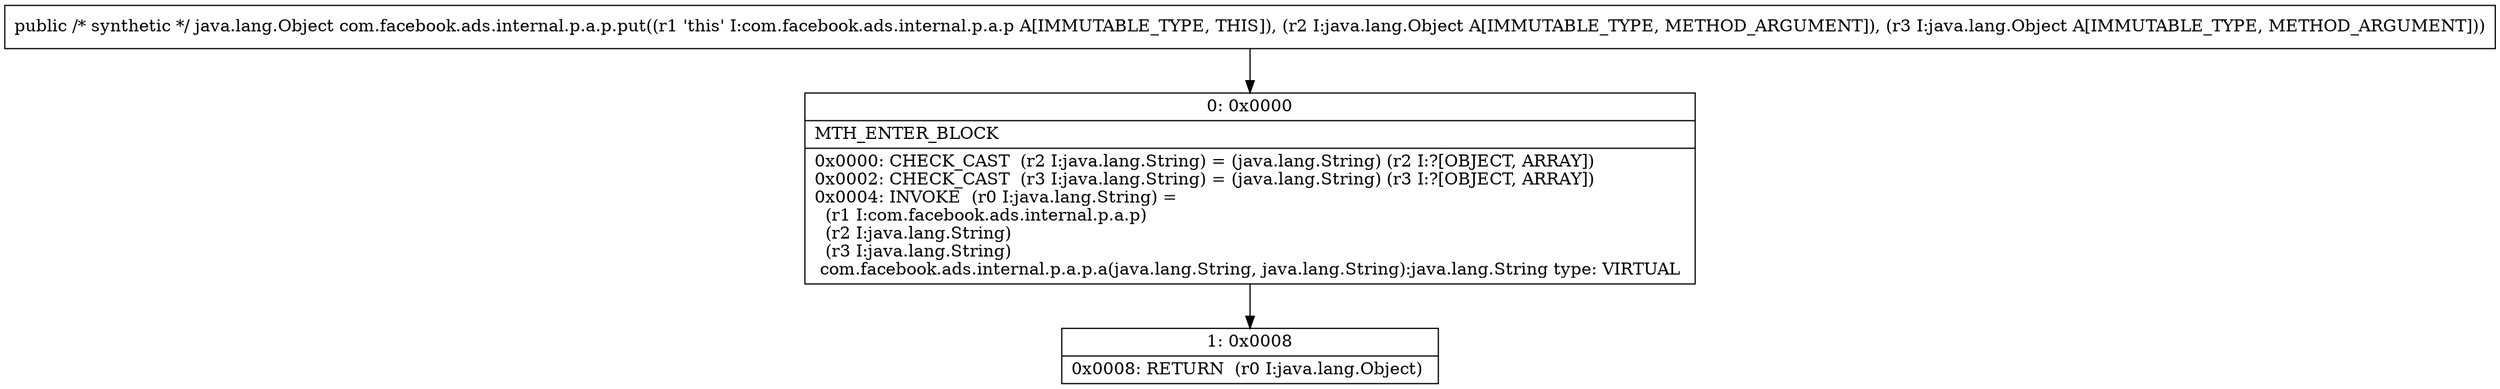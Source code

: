 digraph "CFG forcom.facebook.ads.internal.p.a.p.put(Ljava\/lang\/Object;Ljava\/lang\/Object;)Ljava\/lang\/Object;" {
Node_0 [shape=record,label="{0\:\ 0x0000|MTH_ENTER_BLOCK\l|0x0000: CHECK_CAST  (r2 I:java.lang.String) = (java.lang.String) (r2 I:?[OBJECT, ARRAY]) \l0x0002: CHECK_CAST  (r3 I:java.lang.String) = (java.lang.String) (r3 I:?[OBJECT, ARRAY]) \l0x0004: INVOKE  (r0 I:java.lang.String) = \l  (r1 I:com.facebook.ads.internal.p.a.p)\l  (r2 I:java.lang.String)\l  (r3 I:java.lang.String)\l com.facebook.ads.internal.p.a.p.a(java.lang.String, java.lang.String):java.lang.String type: VIRTUAL \l}"];
Node_1 [shape=record,label="{1\:\ 0x0008|0x0008: RETURN  (r0 I:java.lang.Object) \l}"];
MethodNode[shape=record,label="{public \/* synthetic *\/ java.lang.Object com.facebook.ads.internal.p.a.p.put((r1 'this' I:com.facebook.ads.internal.p.a.p A[IMMUTABLE_TYPE, THIS]), (r2 I:java.lang.Object A[IMMUTABLE_TYPE, METHOD_ARGUMENT]), (r3 I:java.lang.Object A[IMMUTABLE_TYPE, METHOD_ARGUMENT])) }"];
MethodNode -> Node_0;
Node_0 -> Node_1;
}

